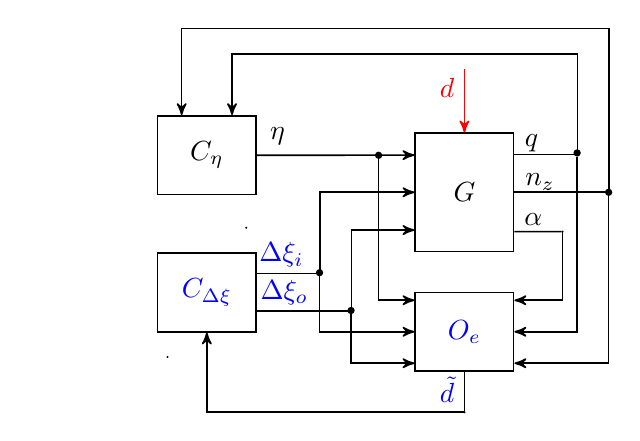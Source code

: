 \usetikzlibrary{positioning,plotmarks, matrix, arrows, calc, shapes}
\tikzstyle{blockdiag}	= [node distance=5mm, >=stealth', semithick]
\tikzstyle{block}			= [draw, rectangle, minimum width=1.05cm, minimum
height=.8cm]


\tikzstyle{block2}			= [draw, rectangle, minimum width=1.05cm, minimum
height=.8cm, fill=white]

\tikzstyle{sum} = [draw,circle,inner sep=0pt, minimum size=6pt]
\tikzstyle{connector} = [draw,circle,inner sep=0pt, minimum size=0.001pt, 
fill=black]
\tikzstyle{connector2} = [draw,circle,inner sep=0pt, minimum size=2pt, 
fill=black]
\tikzstyle{gain} = [draw,regular polygon, regular polygon 	sides=3,thick,minimum height=3em,minimum width=4em, rotate=30]
\tikzstyle{bguide} = [rectangle,minimum height=3em,minimum	width=4em]
\tikzstyle{line} = [thick]
\tikzstyle{branch} = [circle,inner sep=0pt,minimum size=1mm,fill=black,draw=black]
\tikzstyle{guide} = [anchor=center]

\pgfdeclarelayer{bg}    % declare background layer
\pgfsetlayers{bg,main}

\begin{tikzpicture}[blockdiag, auto, scale=0.8]

% Blocks
\node[block,minimum width=1.25cm, minimum height=1.5cm](Plant) {$G$};
\node[block, minimum width=1.25cm, minimum height=1cm,left=of Plant, xshift=-1.5cm, yshift=0.47cm] (C) {$C_\eta$};
\node[block, minimum width=1.25cm, minimum height=1cm,below=of Plant,  yshift=0cm] (Obsv) {\textcolor{blue}{$O_e$}};
%\node[block, minimum width=1cm, minimum height=.8cm,below=of Obsv,  yshift=-0.2cm] (logic) {$> \tau_{th}$};
\node[block2, minimum width=1.25cm, minimum height=1cm,left=of Obsv, xshift=-1.5cm, yshift=0.5cm] (Cload) {\textcolor{blue}{$C_{\Delta \xi}$}};


\node[connector2, right=of Plant, xshift = 0.65cm] (con1) {}; 
\node[connector2, right=of Plant, xshift = 0.25cm, yshift = 0.5cm] (con2) {}; 
\node[connector2, right=of Cload, xshift = 0.65cm, yshift = -0.23cm] (con3) {}; 
\node[connector2, right=of Cload, xshift = 0.25cm, yshift = 0.25cm] (con4) {}; 
\node[connector2, right=of C, xshift = 1cm] (con5) {}; 
\node[connector, below=of Cload, xshift = -0.5cm, yshift = 0.2cm] (con6) {}; 
\node[connector, above=of Cload, xshift = 0.5cm, yshift = -0.2cm] (con7) {}; 
\node[connector, right=of Plant, xshift = 0.1cm, yshift = -0.5cm] (con8) {}; 
\node[connector, below=of Obsv, xshift = 0cm, yshift = -0.0cm] (con9) {}; 

\draw[->]  (Plant.east) ++(0cm,0.6cm)  --  ++(1cm,0cm) node[pos=0.27,yshift=-1mm] {$q$} --  ++(0cm,1.60cm)  -| ($(C.north)+(0.4cm,0cm)$);
\draw[->]  (Plant.east) ++(0cm,0cm)  --  ++(1.5cm,0cm) node[pos=0.27,yshift=-1mm] {$n_z$}  --  ++(0cm,2.60cm)   -|  ($(C.north)-(0.4cm,0cm)$);

\draw[->]  (Cload.east) ++(0cm,0.3cm)  --  ++(1.0cm,0cm) node[pos=0.39,yshift=-.5mm] {\textcolor{blue}{$\Delta \xi_i$}}    |- ($(Plant.west)+(0cm,0cm)$);
\draw[->]  (Cload.east) ++(0cm,-0.3cm)  --  ++(1.5cm,0cm) node[pos=0.29,yshift=-.5mm] {\textcolor{blue}{$\Delta  \xi_o$}}    |- ($(Plant.west)+(0cm,-0.6cm)$);

\draw[->]  (C)  --  ($(Plant.west)+(0cm,0.59cm)$)node[pos=0.13]{$\eta$};
\draw[->]   (con9) -| (Cload.south);
\draw[<-, color=red] (Plant.north) -- +(0cm, +1cm)node[left, pos=.7]{\textcolor{red}{$d$}};

\draw[->]  (con1)  |-  ($(Obsv.east)+(0cm,-0.5cm)$);
\draw[->]  (con2)  |-  ($(Obsv.east)+(0cm,0cm)$);
\draw[->]  (con8)  |-  ($(Obsv.east)+(0cm,+0.5cm)$);


\draw[->]  (con5)  |-  ($(Obsv.west)+(0cm,0.5cm)$);
\draw[->]  (con4)  |-  ($(Obsv.west)+(0cm,0cm)$);
\draw[->]  (con3)  |-  ($(Obsv.west)+(0cm,-0.5cm)$);


\draw[-]  (con9)  --  (Obsv)node[pos=0.75,yshift=-1mm] {\textcolor{blue}{$\tilde d$}};
\draw[-]  (Plant.east)++(0cm,-0.625cm)   --  (con8)node[pos=0.4,yshift=-.5mm] {$\alpha$};
%\draw[->]  (con8)  -- ++(0.0cm,-4.5cm)  -- ++(-8.5cm,0cm)  |-  (Cload.west);

;\end{tikzpicture} 